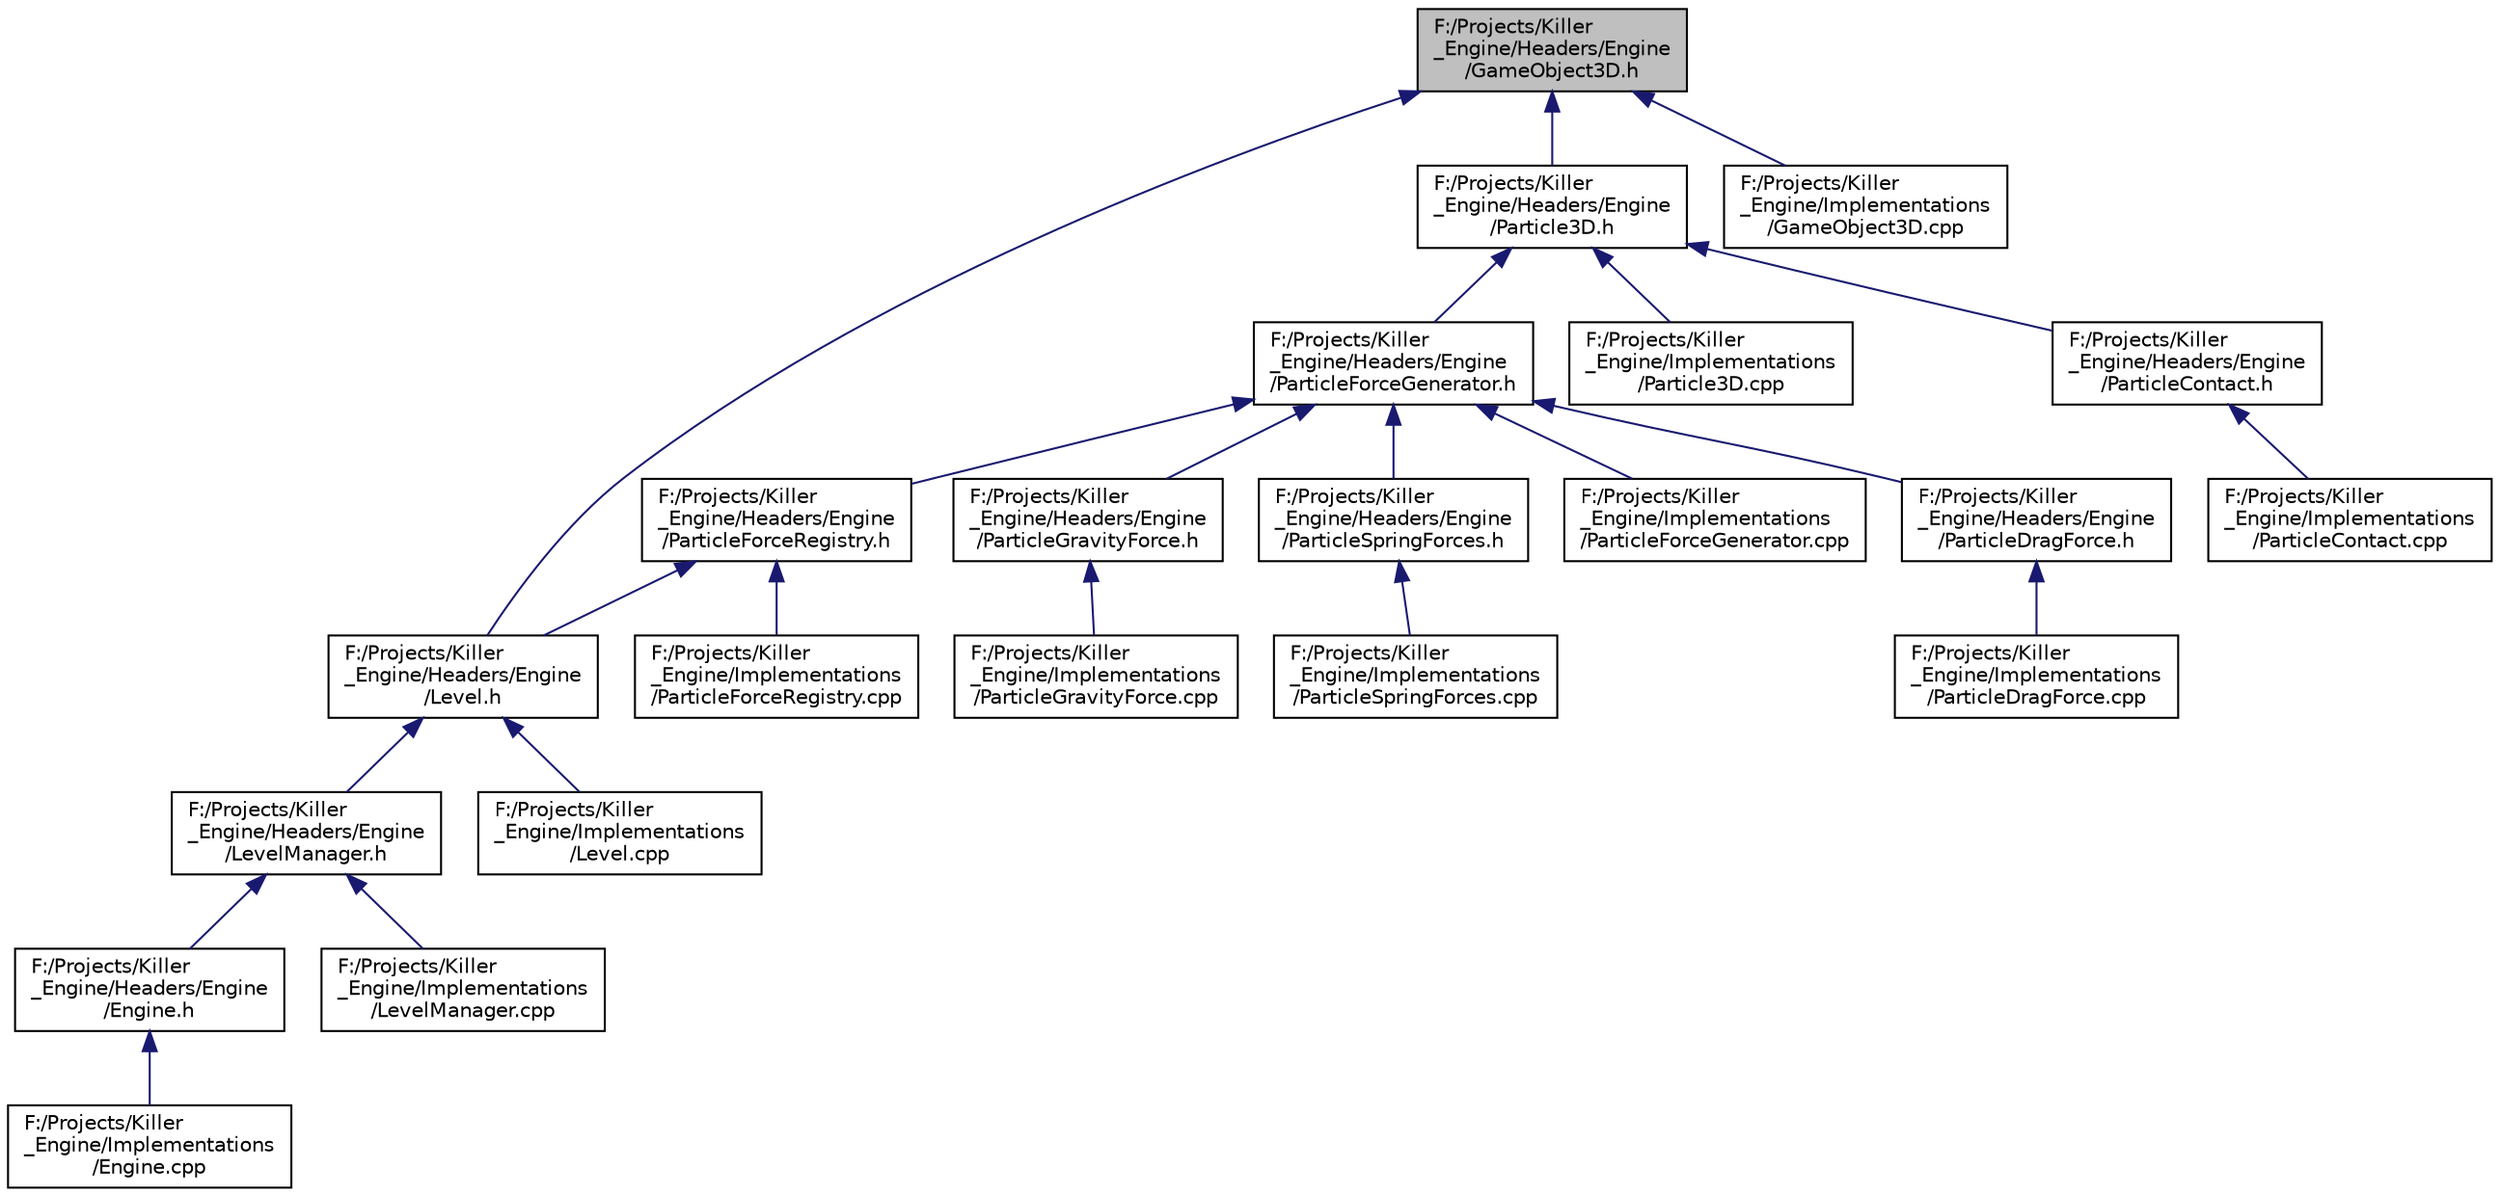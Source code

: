 digraph "F:/Projects/Killer_Engine/Headers/Engine/GameObject3D.h"
{
  edge [fontname="Helvetica",fontsize="10",labelfontname="Helvetica",labelfontsize="10"];
  node [fontname="Helvetica",fontsize="10",shape=record];
  Node33 [label="F:/Projects/Killer\l_Engine/Headers/Engine\l/GameObject3D.h",height=0.2,width=0.4,color="black", fillcolor="grey75", style="filled", fontcolor="black"];
  Node33 -> Node34 [dir="back",color="midnightblue",fontsize="10",style="solid",fontname="Helvetica"];
  Node34 [label="F:/Projects/Killer\l_Engine/Headers/Engine\l/Level.h",height=0.2,width=0.4,color="black", fillcolor="white", style="filled",URL="$_level_8h.html"];
  Node34 -> Node35 [dir="back",color="midnightblue",fontsize="10",style="solid",fontname="Helvetica"];
  Node35 [label="F:/Projects/Killer\l_Engine/Headers/Engine\l/LevelManager.h",height=0.2,width=0.4,color="black", fillcolor="white", style="filled",URL="$_level_manager_8h.html"];
  Node35 -> Node36 [dir="back",color="midnightblue",fontsize="10",style="solid",fontname="Helvetica"];
  Node36 [label="F:/Projects/Killer\l_Engine/Headers/Engine\l/Engine.h",height=0.2,width=0.4,color="black", fillcolor="white", style="filled",URL="$_engine_8h.html"];
  Node36 -> Node37 [dir="back",color="midnightblue",fontsize="10",style="solid",fontname="Helvetica"];
  Node37 [label="F:/Projects/Killer\l_Engine/Implementations\l/Engine.cpp",height=0.2,width=0.4,color="black", fillcolor="white", style="filled",URL="$_engine_8cpp.html"];
  Node35 -> Node38 [dir="back",color="midnightblue",fontsize="10",style="solid",fontname="Helvetica"];
  Node38 [label="F:/Projects/Killer\l_Engine/Implementations\l/LevelManager.cpp",height=0.2,width=0.4,color="black", fillcolor="white", style="filled",URL="$_level_manager_8cpp.html"];
  Node34 -> Node39 [dir="back",color="midnightblue",fontsize="10",style="solid",fontname="Helvetica"];
  Node39 [label="F:/Projects/Killer\l_Engine/Implementations\l/Level.cpp",height=0.2,width=0.4,color="black", fillcolor="white", style="filled",URL="$_level_8cpp.html"];
  Node33 -> Node40 [dir="back",color="midnightblue",fontsize="10",style="solid",fontname="Helvetica"];
  Node40 [label="F:/Projects/Killer\l_Engine/Headers/Engine\l/Particle3D.h",height=0.2,width=0.4,color="black", fillcolor="white", style="filled",URL="$_particle3_d_8h.html"];
  Node40 -> Node41 [dir="back",color="midnightblue",fontsize="10",style="solid",fontname="Helvetica"];
  Node41 [label="F:/Projects/Killer\l_Engine/Headers/Engine\l/ParticleContact.h",height=0.2,width=0.4,color="black", fillcolor="white", style="filled",URL="$_particle_contact_8h.html"];
  Node41 -> Node42 [dir="back",color="midnightblue",fontsize="10",style="solid",fontname="Helvetica"];
  Node42 [label="F:/Projects/Killer\l_Engine/Implementations\l/ParticleContact.cpp",height=0.2,width=0.4,color="black", fillcolor="white", style="filled",URL="$_particle_contact_8cpp.html"];
  Node40 -> Node43 [dir="back",color="midnightblue",fontsize="10",style="solid",fontname="Helvetica"];
  Node43 [label="F:/Projects/Killer\l_Engine/Headers/Engine\l/ParticleForceGenerator.h",height=0.2,width=0.4,color="black", fillcolor="white", style="filled",URL="$_particle_force_generator_8h.html"];
  Node43 -> Node44 [dir="back",color="midnightblue",fontsize="10",style="solid",fontname="Helvetica"];
  Node44 [label="F:/Projects/Killer\l_Engine/Headers/Engine\l/ParticleDragForce.h",height=0.2,width=0.4,color="black", fillcolor="white", style="filled",URL="$_particle_drag_force_8h.html"];
  Node44 -> Node45 [dir="back",color="midnightblue",fontsize="10",style="solid",fontname="Helvetica"];
  Node45 [label="F:/Projects/Killer\l_Engine/Implementations\l/ParticleDragForce.cpp",height=0.2,width=0.4,color="black", fillcolor="white", style="filled",URL="$_particle_drag_force_8cpp.html"];
  Node43 -> Node46 [dir="back",color="midnightblue",fontsize="10",style="solid",fontname="Helvetica"];
  Node46 [label="F:/Projects/Killer\l_Engine/Headers/Engine\l/ParticleForceRegistry.h",height=0.2,width=0.4,color="black", fillcolor="white", style="filled",URL="$_particle_force_registry_8h.html"];
  Node46 -> Node34 [dir="back",color="midnightblue",fontsize="10",style="solid",fontname="Helvetica"];
  Node46 -> Node47 [dir="back",color="midnightblue",fontsize="10",style="solid",fontname="Helvetica"];
  Node47 [label="F:/Projects/Killer\l_Engine/Implementations\l/ParticleForceRegistry.cpp",height=0.2,width=0.4,color="black", fillcolor="white", style="filled",URL="$_particle_force_registry_8cpp.html"];
  Node43 -> Node48 [dir="back",color="midnightblue",fontsize="10",style="solid",fontname="Helvetica"];
  Node48 [label="F:/Projects/Killer\l_Engine/Headers/Engine\l/ParticleGravityForce.h",height=0.2,width=0.4,color="black", fillcolor="white", style="filled",URL="$_particle_gravity_force_8h.html"];
  Node48 -> Node49 [dir="back",color="midnightblue",fontsize="10",style="solid",fontname="Helvetica"];
  Node49 [label="F:/Projects/Killer\l_Engine/Implementations\l/ParticleGravityForce.cpp",height=0.2,width=0.4,color="black", fillcolor="white", style="filled",URL="$_particle_gravity_force_8cpp.html"];
  Node43 -> Node50 [dir="back",color="midnightblue",fontsize="10",style="solid",fontname="Helvetica"];
  Node50 [label="F:/Projects/Killer\l_Engine/Headers/Engine\l/ParticleSpringForces.h",height=0.2,width=0.4,color="black", fillcolor="white", style="filled",URL="$_particle_spring_forces_8h.html"];
  Node50 -> Node51 [dir="back",color="midnightblue",fontsize="10",style="solid",fontname="Helvetica"];
  Node51 [label="F:/Projects/Killer\l_Engine/Implementations\l/ParticleSpringForces.cpp",height=0.2,width=0.4,color="black", fillcolor="white", style="filled",URL="$_particle_spring_forces_8cpp.html"];
  Node43 -> Node52 [dir="back",color="midnightblue",fontsize="10",style="solid",fontname="Helvetica"];
  Node52 [label="F:/Projects/Killer\l_Engine/Implementations\l/ParticleForceGenerator.cpp",height=0.2,width=0.4,color="black", fillcolor="white", style="filled",URL="$_particle_force_generator_8cpp.html"];
  Node40 -> Node53 [dir="back",color="midnightblue",fontsize="10",style="solid",fontname="Helvetica"];
  Node53 [label="F:/Projects/Killer\l_Engine/Implementations\l/Particle3D.cpp",height=0.2,width=0.4,color="black", fillcolor="white", style="filled",URL="$_particle3_d_8cpp.html"];
  Node33 -> Node54 [dir="back",color="midnightblue",fontsize="10",style="solid",fontname="Helvetica"];
  Node54 [label="F:/Projects/Killer\l_Engine/Implementations\l/GameObject3D.cpp",height=0.2,width=0.4,color="black", fillcolor="white", style="filled",URL="$_game_object3_d_8cpp.html"];
}
